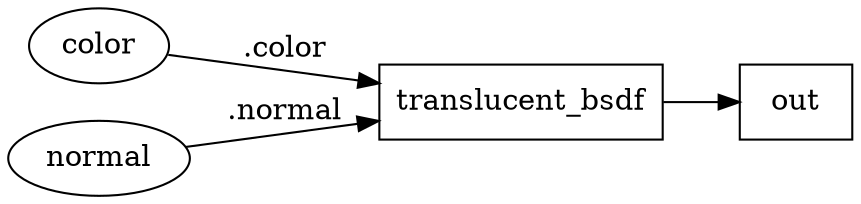 digraph {
  rankdir = LR;
    NG_lama_translucent_translucent_bsdf1 [label= "translucent_bsdf"];
    NG_lama_translucent_translucent_bsdf1[shape = box];
    NG_lama_translucent_translucent_bsdf1 ->     NG_lama_translucent_out;
    NG_lama_translucent_out [label= "out"];
    NG_lama_translucent_out[shape = box]; 
    NG_lama_translucent_colorINT [label="color"];
    NG_lama_translucent_colorINT [shape = ellipse];
    NG_lama_translucent_translucent_bsdf1 [label="translucent_bsdf"];
    NG_lama_translucent_colorINT -> NG_lama_translucent_translucent_bsdf1 [label=".color"];
    NG_lama_translucent_normalINT [label="normal"];
    NG_lama_translucent_normalINT [shape = ellipse];
    NG_lama_translucent_translucent_bsdf1 [label="translucent_bsdf"];
    NG_lama_translucent_normalINT -> NG_lama_translucent_translucent_bsdf1 [label=".normal"];
}
